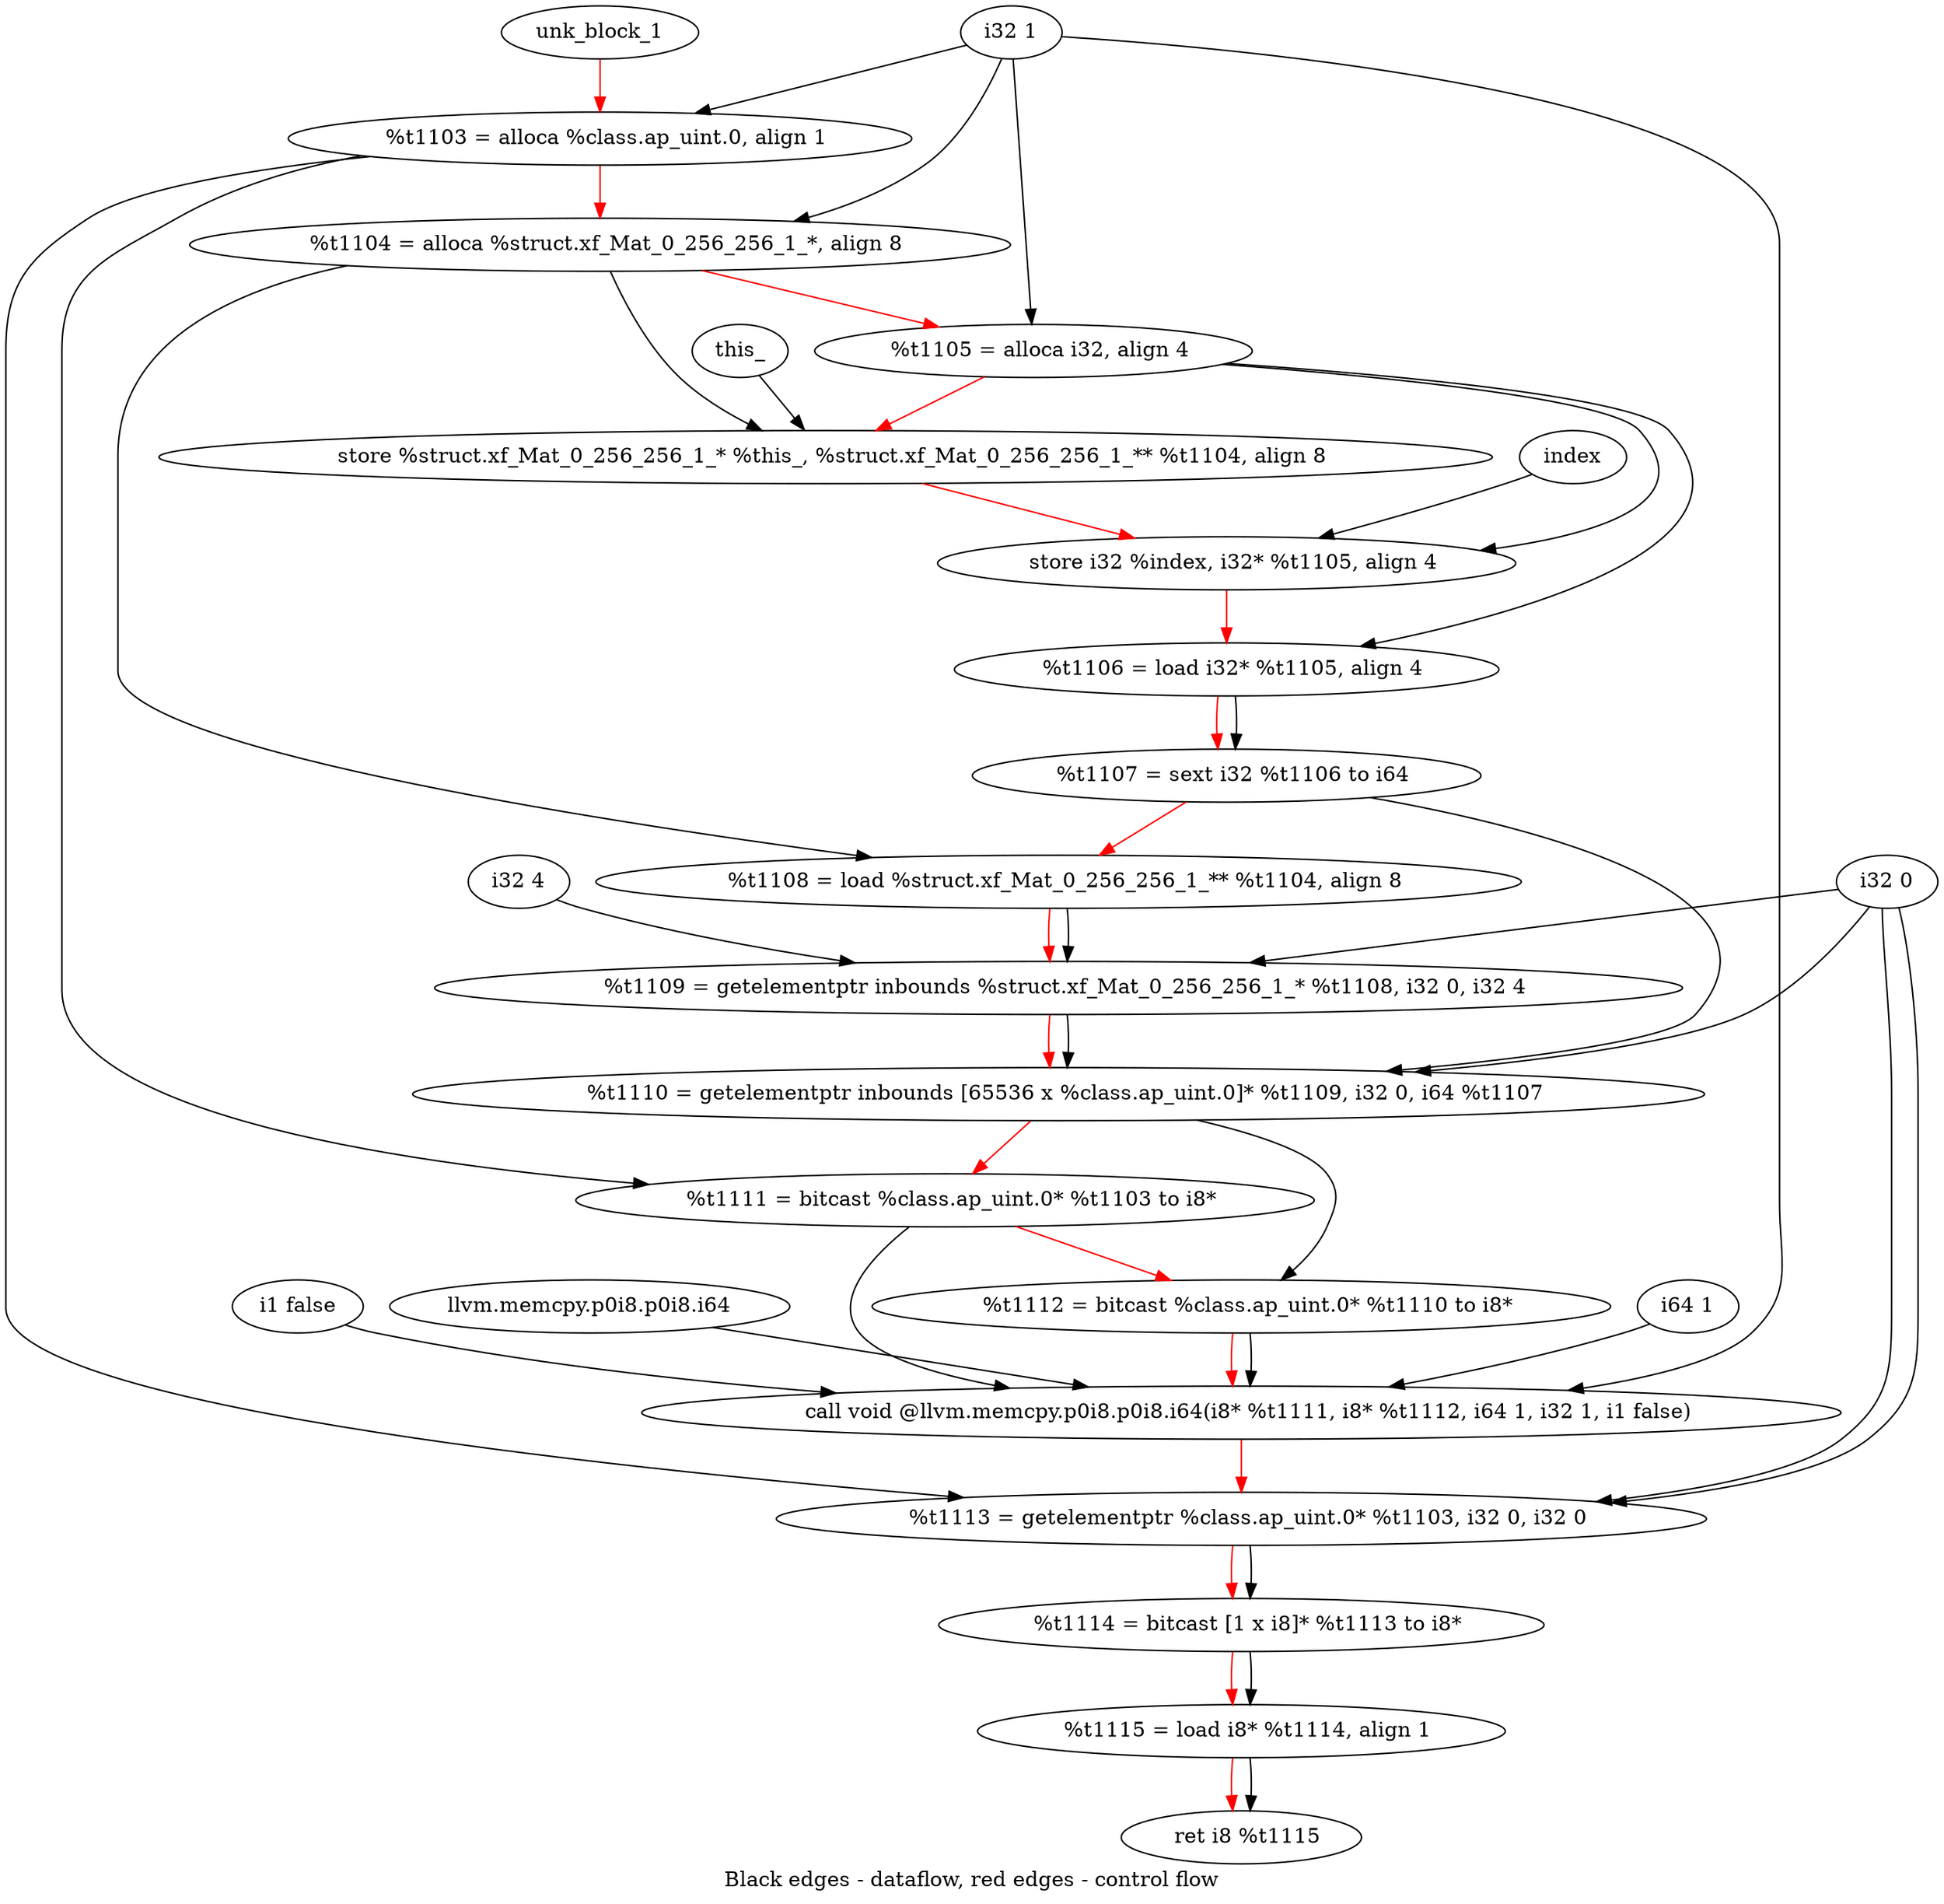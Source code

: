 digraph G {
compound=true
label="Black edges - dataflow, red edges - control flow"
"t1103" [label="  %t1103 = alloca %class.ap_uint.0, align 1"]
"t1104" [label="  %t1104 = alloca %struct.xf_Mat_0_256_256_1_*, align 8"]
"t1105" [label="  %t1105 = alloca i32, align 4"]
"_1" [label="  store %struct.xf_Mat_0_256_256_1_* %this_, %struct.xf_Mat_0_256_256_1_** %t1104, align 8"]
"_2" [label="  store i32 %index, i32* %t1105, align 4"]
"t1106" [label="  %t1106 = load i32* %t1105, align 4"]
"t1107" [label="  %t1107 = sext i32 %t1106 to i64"]
"t1108" [label="  %t1108 = load %struct.xf_Mat_0_256_256_1_** %t1104, align 8"]
"t1109" [label="  %t1109 = getelementptr inbounds %struct.xf_Mat_0_256_256_1_* %t1108, i32 0, i32 4"]
"t1110" [label="  %t1110 = getelementptr inbounds [65536 x %class.ap_uint.0]* %t1109, i32 0, i64 %t1107"]
"t1111" [label="  %t1111 = bitcast %class.ap_uint.0* %t1103 to i8*"]
"t1112" [label="  %t1112 = bitcast %class.ap_uint.0* %t1110 to i8*"]
"_3" [label="  call void @llvm.memcpy.p0i8.p0i8.i64(i8* %t1111, i8* %t1112, i64 1, i32 1, i1 false)"]
"t1113" [label="  %t1113 = getelementptr %class.ap_uint.0* %t1103, i32 0, i32 0"]
"t1114" [label="  %t1114 = bitcast [1 x i8]* %t1113 to i8*"]
"t1115" [label="  %t1115 = load i8* %t1114, align 1"]
"_4" [label="  ret i8 %t1115"]
"unk_block_1" -> "t1103"[color=red]
"i32 1" -> "t1103"
"t1103" -> "t1104"[color=red weight=2]
"i32 1" -> "t1104"
"t1104" -> "t1105"[color=red weight=2]
"i32 1" -> "t1105"
"t1105" -> "_1"[color=red weight=2]
"this_" -> "_1"
"t1104" -> "_1"
"_1" -> "_2"[color=red weight=2]
"index" -> "_2"
"t1105" -> "_2"
"_2" -> "t1106"[color=red weight=2]
"t1105" -> "t1106"
"t1106" -> "t1107"[color=red weight=2]
"t1106" -> "t1107"
"t1107" -> "t1108"[color=red weight=2]
"t1104" -> "t1108"
"t1108" -> "t1109"[color=red weight=2]
"t1108" -> "t1109"
"i32 0" -> "t1109"
"i32 4" -> "t1109"
"t1109" -> "t1110"[color=red weight=2]
"t1109" -> "t1110"
"i32 0" -> "t1110"
"t1107" -> "t1110"
"t1110" -> "t1111"[color=red weight=2]
"t1103" -> "t1111"
"t1111" -> "t1112"[color=red weight=2]
"t1110" -> "t1112"
"t1112" -> "_3"[color=red weight=2]
"t1111" -> "_3"
"t1112" -> "_3"
"i64 1" -> "_3"
"i32 1" -> "_3"
"i1 false" -> "_3"
"llvm.memcpy.p0i8.p0i8.i64" -> "_3"
"_3" -> "t1113"[color=red weight=2]
"t1103" -> "t1113"
"i32 0" -> "t1113"
"i32 0" -> "t1113"
"t1113" -> "t1114"[color=red weight=2]
"t1113" -> "t1114"
"t1114" -> "t1115"[color=red weight=2]
"t1114" -> "t1115"
"t1115" -> "_4"[color=red weight=2]
"t1115" -> "_4"

}

